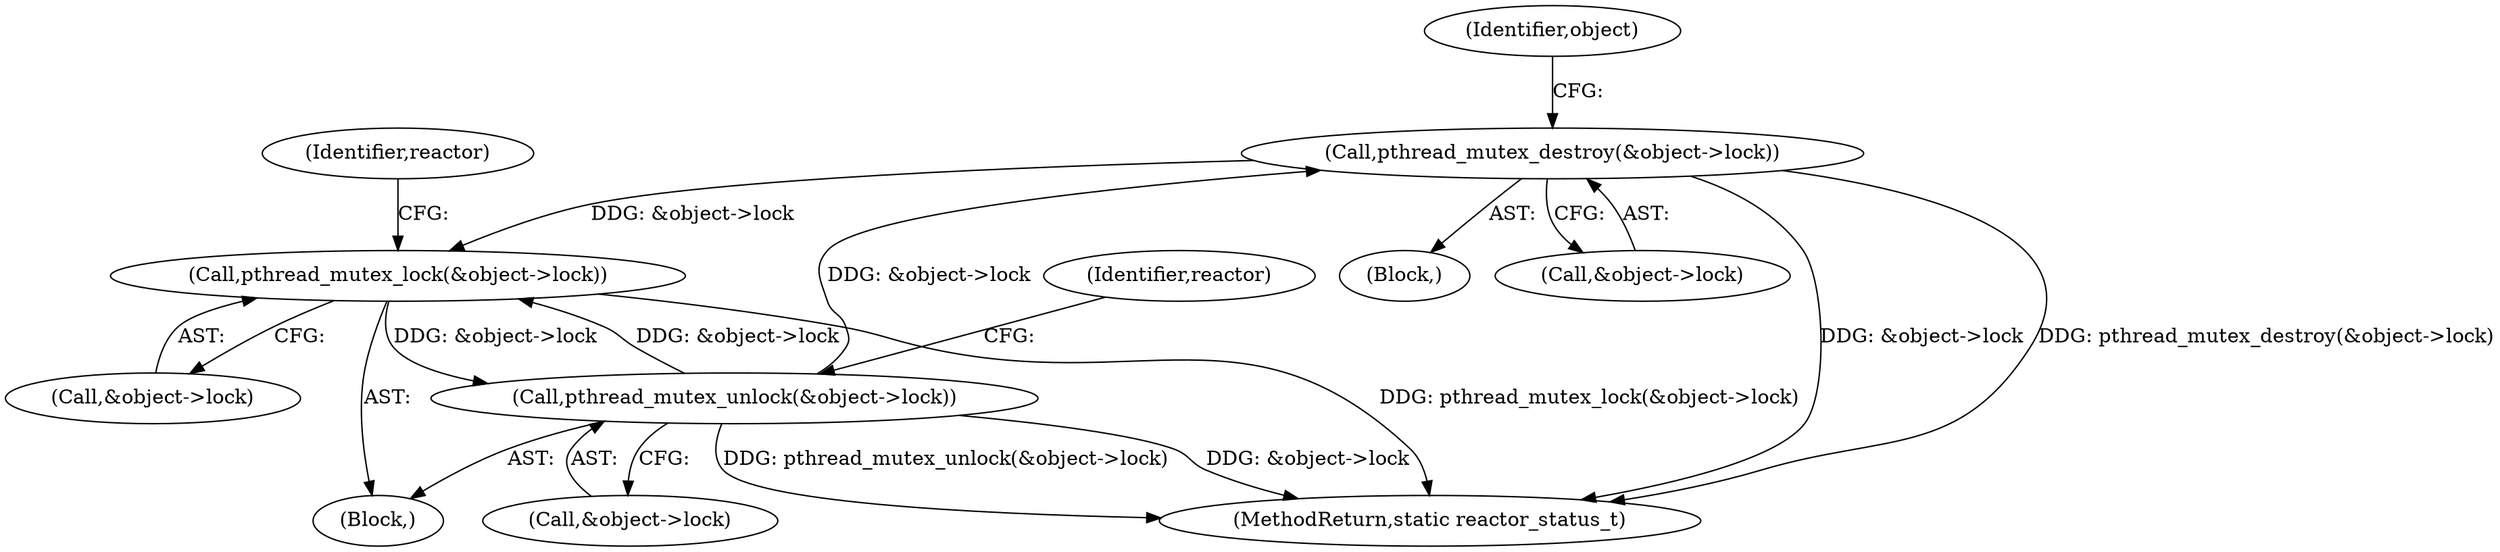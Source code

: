 digraph "0_Android_472271b153c5dc53c28beac55480a8d8434b2d5c_59@API" {
"1000321" [label="(Call,pthread_mutex_destroy(&object->lock))"];
"1000311" [label="(Call,pthread_mutex_unlock(&object->lock))"];
"1000253" [label="(Call,pthread_mutex_lock(&object->lock))"];
"1000321" [label="(Call,pthread_mutex_destroy(&object->lock))"];
"1000320" [label="(Block,)"];
"1000327" [label="(Identifier,object)"];
"1000197" [label="(Block,)"];
"1000318" [label="(Identifier,reactor)"];
"1000261" [label="(Identifier,reactor)"];
"1000321" [label="(Call,pthread_mutex_destroy(&object->lock))"];
"1000322" [label="(Call,&object->lock)"];
"1000311" [label="(Call,pthread_mutex_unlock(&object->lock))"];
"1000335" [label="(MethodReturn,static reactor_status_t)"];
"1000253" [label="(Call,pthread_mutex_lock(&object->lock))"];
"1000312" [label="(Call,&object->lock)"];
"1000254" [label="(Call,&object->lock)"];
"1000321" -> "1000320"  [label="AST: "];
"1000321" -> "1000322"  [label="CFG: "];
"1000322" -> "1000321"  [label="AST: "];
"1000327" -> "1000321"  [label="CFG: "];
"1000321" -> "1000335"  [label="DDG: &object->lock"];
"1000321" -> "1000335"  [label="DDG: pthread_mutex_destroy(&object->lock)"];
"1000321" -> "1000253"  [label="DDG: &object->lock"];
"1000311" -> "1000321"  [label="DDG: &object->lock"];
"1000311" -> "1000197"  [label="AST: "];
"1000311" -> "1000312"  [label="CFG: "];
"1000312" -> "1000311"  [label="AST: "];
"1000318" -> "1000311"  [label="CFG: "];
"1000311" -> "1000335"  [label="DDG: &object->lock"];
"1000311" -> "1000335"  [label="DDG: pthread_mutex_unlock(&object->lock)"];
"1000311" -> "1000253"  [label="DDG: &object->lock"];
"1000253" -> "1000311"  [label="DDG: &object->lock"];
"1000253" -> "1000197"  [label="AST: "];
"1000253" -> "1000254"  [label="CFG: "];
"1000254" -> "1000253"  [label="AST: "];
"1000261" -> "1000253"  [label="CFG: "];
"1000253" -> "1000335"  [label="DDG: pthread_mutex_lock(&object->lock)"];
}
